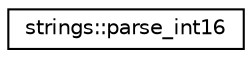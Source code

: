 digraph "Graphical Class Hierarchy"
{
 // LATEX_PDF_SIZE
  edge [fontname="Helvetica",fontsize="10",labelfontname="Helvetica",labelfontsize="10"];
  node [fontname="Helvetica",fontsize="10",shape=record];
  rankdir="LR";
  Node0 [label="strings::parse_int16",height=0.2,width=0.4,color="black", fillcolor="white", style="filled",URL="$interfacestrings_1_1parse__int16.html",tooltip="Attempts to parse a string to a 16-bit integer value."];
}
